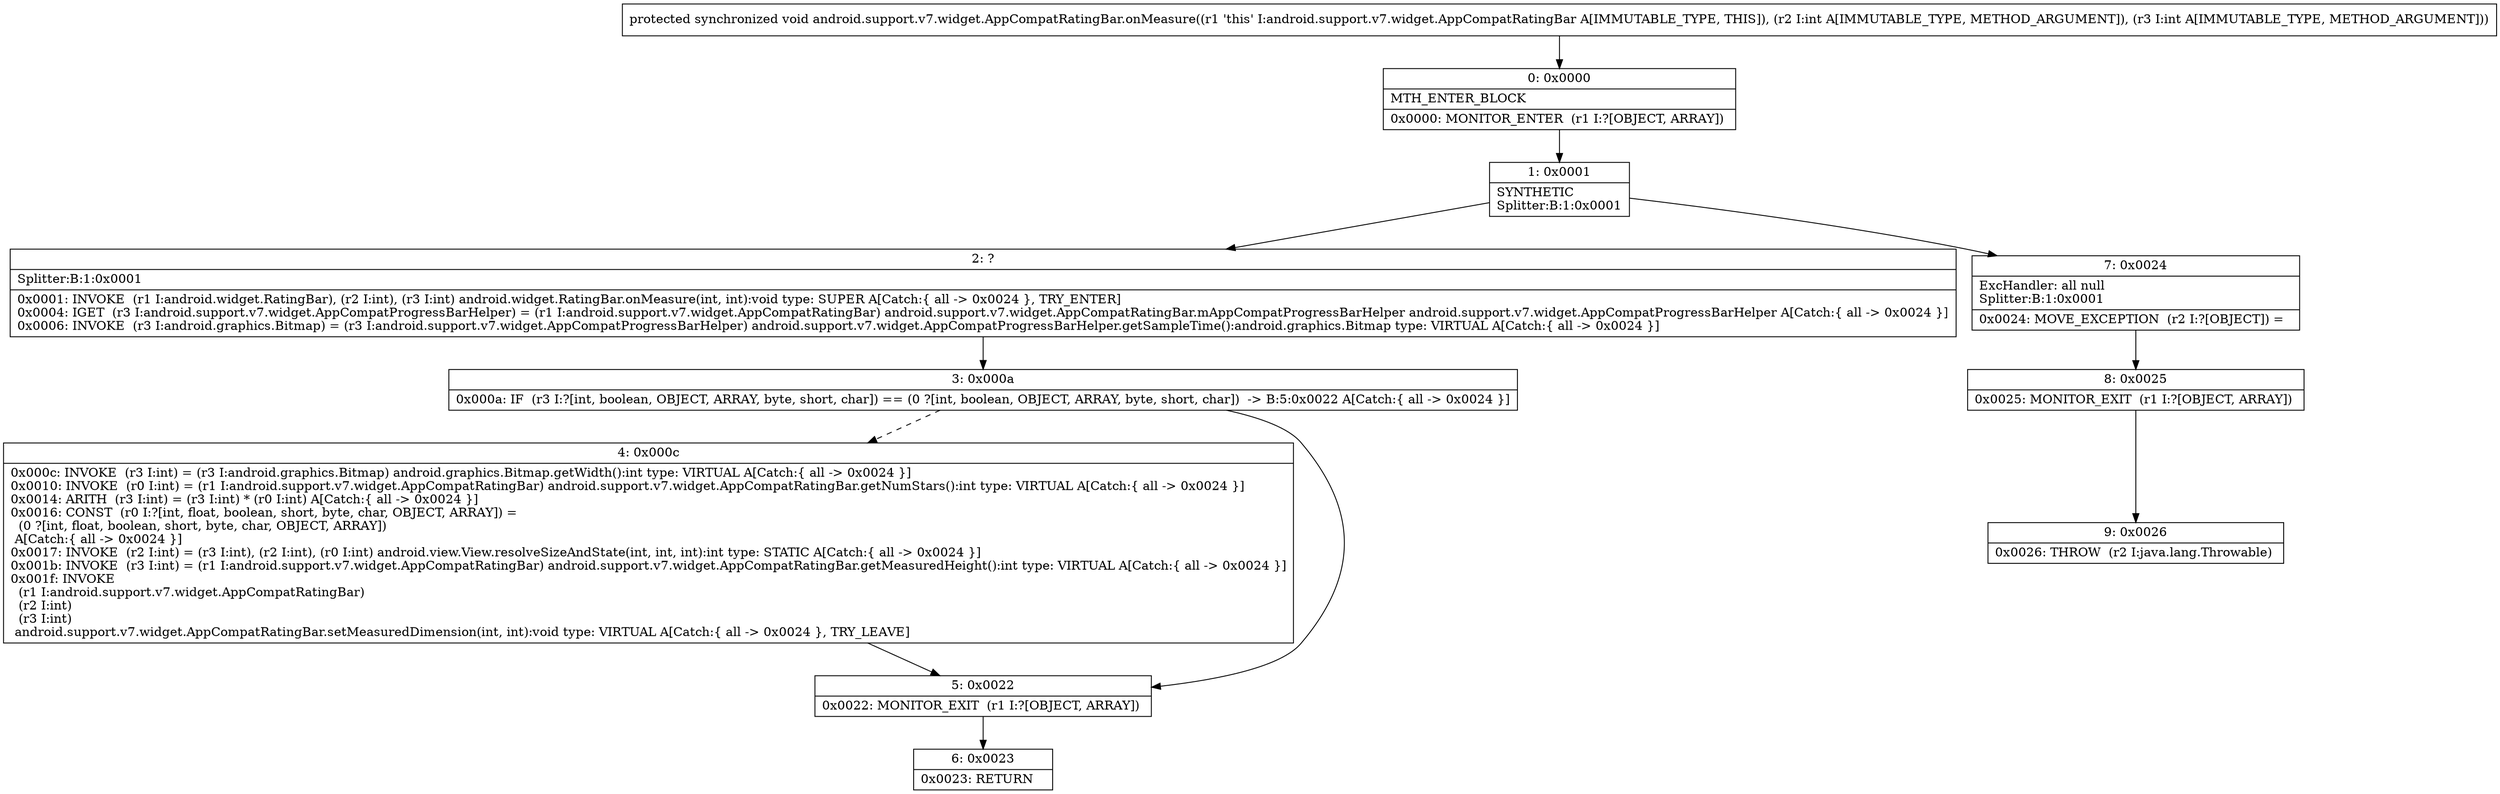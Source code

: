digraph "CFG forandroid.support.v7.widget.AppCompatRatingBar.onMeasure(II)V" {
Node_0 [shape=record,label="{0\:\ 0x0000|MTH_ENTER_BLOCK\l|0x0000: MONITOR_ENTER  (r1 I:?[OBJECT, ARRAY]) \l}"];
Node_1 [shape=record,label="{1\:\ 0x0001|SYNTHETIC\lSplitter:B:1:0x0001\l}"];
Node_2 [shape=record,label="{2\:\ ?|Splitter:B:1:0x0001\l|0x0001: INVOKE  (r1 I:android.widget.RatingBar), (r2 I:int), (r3 I:int) android.widget.RatingBar.onMeasure(int, int):void type: SUPER A[Catch:\{ all \-\> 0x0024 \}, TRY_ENTER]\l0x0004: IGET  (r3 I:android.support.v7.widget.AppCompatProgressBarHelper) = (r1 I:android.support.v7.widget.AppCompatRatingBar) android.support.v7.widget.AppCompatRatingBar.mAppCompatProgressBarHelper android.support.v7.widget.AppCompatProgressBarHelper A[Catch:\{ all \-\> 0x0024 \}]\l0x0006: INVOKE  (r3 I:android.graphics.Bitmap) = (r3 I:android.support.v7.widget.AppCompatProgressBarHelper) android.support.v7.widget.AppCompatProgressBarHelper.getSampleTime():android.graphics.Bitmap type: VIRTUAL A[Catch:\{ all \-\> 0x0024 \}]\l}"];
Node_3 [shape=record,label="{3\:\ 0x000a|0x000a: IF  (r3 I:?[int, boolean, OBJECT, ARRAY, byte, short, char]) == (0 ?[int, boolean, OBJECT, ARRAY, byte, short, char])  \-\> B:5:0x0022 A[Catch:\{ all \-\> 0x0024 \}]\l}"];
Node_4 [shape=record,label="{4\:\ 0x000c|0x000c: INVOKE  (r3 I:int) = (r3 I:android.graphics.Bitmap) android.graphics.Bitmap.getWidth():int type: VIRTUAL A[Catch:\{ all \-\> 0x0024 \}]\l0x0010: INVOKE  (r0 I:int) = (r1 I:android.support.v7.widget.AppCompatRatingBar) android.support.v7.widget.AppCompatRatingBar.getNumStars():int type: VIRTUAL A[Catch:\{ all \-\> 0x0024 \}]\l0x0014: ARITH  (r3 I:int) = (r3 I:int) * (r0 I:int) A[Catch:\{ all \-\> 0x0024 \}]\l0x0016: CONST  (r0 I:?[int, float, boolean, short, byte, char, OBJECT, ARRAY]) = \l  (0 ?[int, float, boolean, short, byte, char, OBJECT, ARRAY])\l A[Catch:\{ all \-\> 0x0024 \}]\l0x0017: INVOKE  (r2 I:int) = (r3 I:int), (r2 I:int), (r0 I:int) android.view.View.resolveSizeAndState(int, int, int):int type: STATIC A[Catch:\{ all \-\> 0x0024 \}]\l0x001b: INVOKE  (r3 I:int) = (r1 I:android.support.v7.widget.AppCompatRatingBar) android.support.v7.widget.AppCompatRatingBar.getMeasuredHeight():int type: VIRTUAL A[Catch:\{ all \-\> 0x0024 \}]\l0x001f: INVOKE  \l  (r1 I:android.support.v7.widget.AppCompatRatingBar)\l  (r2 I:int)\l  (r3 I:int)\l android.support.v7.widget.AppCompatRatingBar.setMeasuredDimension(int, int):void type: VIRTUAL A[Catch:\{ all \-\> 0x0024 \}, TRY_LEAVE]\l}"];
Node_5 [shape=record,label="{5\:\ 0x0022|0x0022: MONITOR_EXIT  (r1 I:?[OBJECT, ARRAY]) \l}"];
Node_6 [shape=record,label="{6\:\ 0x0023|0x0023: RETURN   \l}"];
Node_7 [shape=record,label="{7\:\ 0x0024|ExcHandler: all null\lSplitter:B:1:0x0001\l|0x0024: MOVE_EXCEPTION  (r2 I:?[OBJECT]) =  \l}"];
Node_8 [shape=record,label="{8\:\ 0x0025|0x0025: MONITOR_EXIT  (r1 I:?[OBJECT, ARRAY]) \l}"];
Node_9 [shape=record,label="{9\:\ 0x0026|0x0026: THROW  (r2 I:java.lang.Throwable) \l}"];
MethodNode[shape=record,label="{protected synchronized void android.support.v7.widget.AppCompatRatingBar.onMeasure((r1 'this' I:android.support.v7.widget.AppCompatRatingBar A[IMMUTABLE_TYPE, THIS]), (r2 I:int A[IMMUTABLE_TYPE, METHOD_ARGUMENT]), (r3 I:int A[IMMUTABLE_TYPE, METHOD_ARGUMENT])) }"];
MethodNode -> Node_0;
Node_0 -> Node_1;
Node_1 -> Node_2;
Node_1 -> Node_7;
Node_2 -> Node_3;
Node_3 -> Node_4[style=dashed];
Node_3 -> Node_5;
Node_4 -> Node_5;
Node_5 -> Node_6;
Node_7 -> Node_8;
Node_8 -> Node_9;
}

